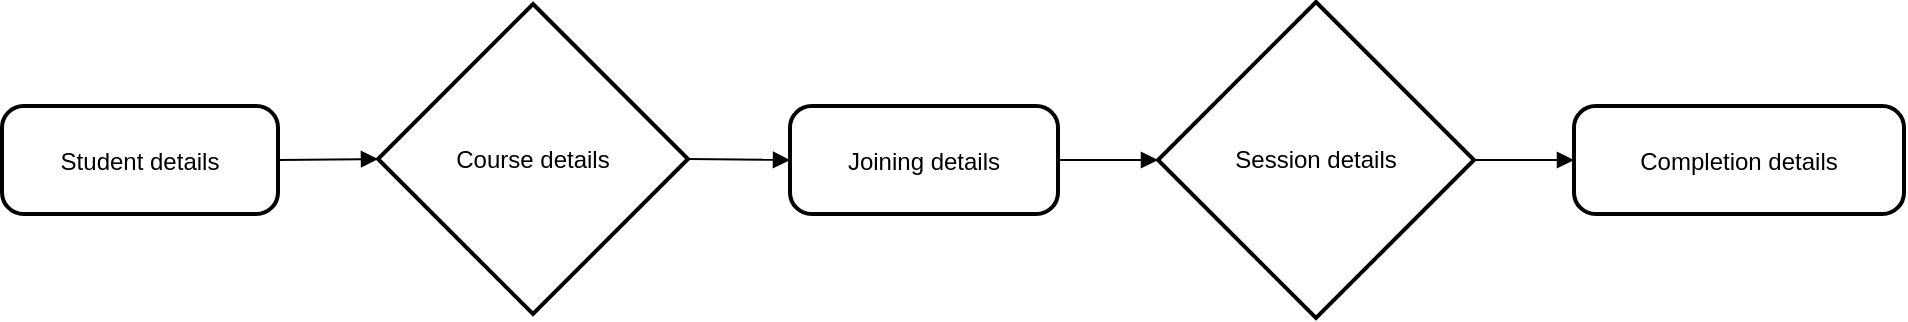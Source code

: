 <mxfile version="26.0.7">
  <diagram name="Page-1" id="CCB2cVTdaIu6jNca1BLb">
    <mxGraphModel>
      <root>
        <mxCell id="0" />
        <mxCell id="1" parent="0" />
        <mxCell id="2" value="Student details" style="rounded=1;arcSize=20;strokeWidth=2" vertex="1" parent="1">
          <mxGeometry x="8" y="60" width="138" height="54" as="geometry" />
        </mxCell>
        <mxCell id="3" value="Course details" style="rhombus;strokeWidth=2;whiteSpace=wrap;" vertex="1" parent="1">
          <mxGeometry x="196" y="9" width="155" height="155" as="geometry" />
        </mxCell>
        <mxCell id="4" value="Joining details" style="rounded=1;arcSize=20;strokeWidth=2" vertex="1" parent="1">
          <mxGeometry x="402" y="60" width="134" height="54" as="geometry" />
        </mxCell>
        <mxCell id="5" value="Session details" style="rhombus;strokeWidth=2;whiteSpace=wrap;" vertex="1" parent="1">
          <mxGeometry x="586" y="8" width="158" height="158" as="geometry" />
        </mxCell>
        <mxCell id="6" value="Completion details" style="rounded=1;arcSize=20;strokeWidth=2" vertex="1" parent="1">
          <mxGeometry x="794" y="60" width="165" height="54" as="geometry" />
        </mxCell>
        <mxCell id="7" value="" style="curved=1;startArrow=none;endArrow=block;exitX=1;exitY=0.5;entryX=0;entryY=0.5;" edge="1" parent="1" source="2" target="3">
          <mxGeometry relative="1" as="geometry">
            <Array as="points" />
          </mxGeometry>
        </mxCell>
        <mxCell id="8" value="" style="curved=1;startArrow=none;endArrow=block;exitX=1.01;exitY=0.5;entryX=0;entryY=0.5;" edge="1" parent="1" source="3" target="4">
          <mxGeometry relative="1" as="geometry">
            <Array as="points" />
          </mxGeometry>
        </mxCell>
        <mxCell id="9" value="" style="curved=1;startArrow=none;endArrow=block;exitX=1;exitY=0.5;entryX=0;entryY=0.5;" edge="1" parent="1" source="4" target="5">
          <mxGeometry relative="1" as="geometry">
            <Array as="points" />
          </mxGeometry>
        </mxCell>
        <mxCell id="10" value="" style="curved=1;startArrow=none;endArrow=block;exitX=1;exitY=0.5;entryX=0;entryY=0.5;" edge="1" parent="1" source="5" target="6">
          <mxGeometry relative="1" as="geometry">
            <Array as="points" />
          </mxGeometry>
        </mxCell>
      </root>
    </mxGraphModel>
  </diagram>
</mxfile>
